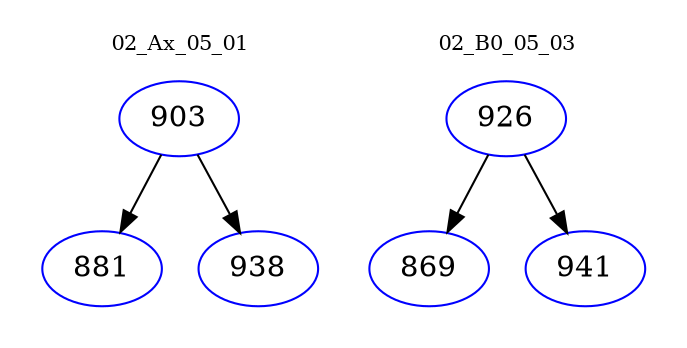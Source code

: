 digraph{
subgraph cluster_0 {
color = white
label = "02_Ax_05_01";
fontsize=10;
T0_903 [label="903", color="blue"]
T0_903 -> T0_881 [color="black"]
T0_881 [label="881", color="blue"]
T0_903 -> T0_938 [color="black"]
T0_938 [label="938", color="blue"]
}
subgraph cluster_1 {
color = white
label = "02_B0_05_03";
fontsize=10;
T1_926 [label="926", color="blue"]
T1_926 -> T1_869 [color="black"]
T1_869 [label="869", color="blue"]
T1_926 -> T1_941 [color="black"]
T1_941 [label="941", color="blue"]
}
}
